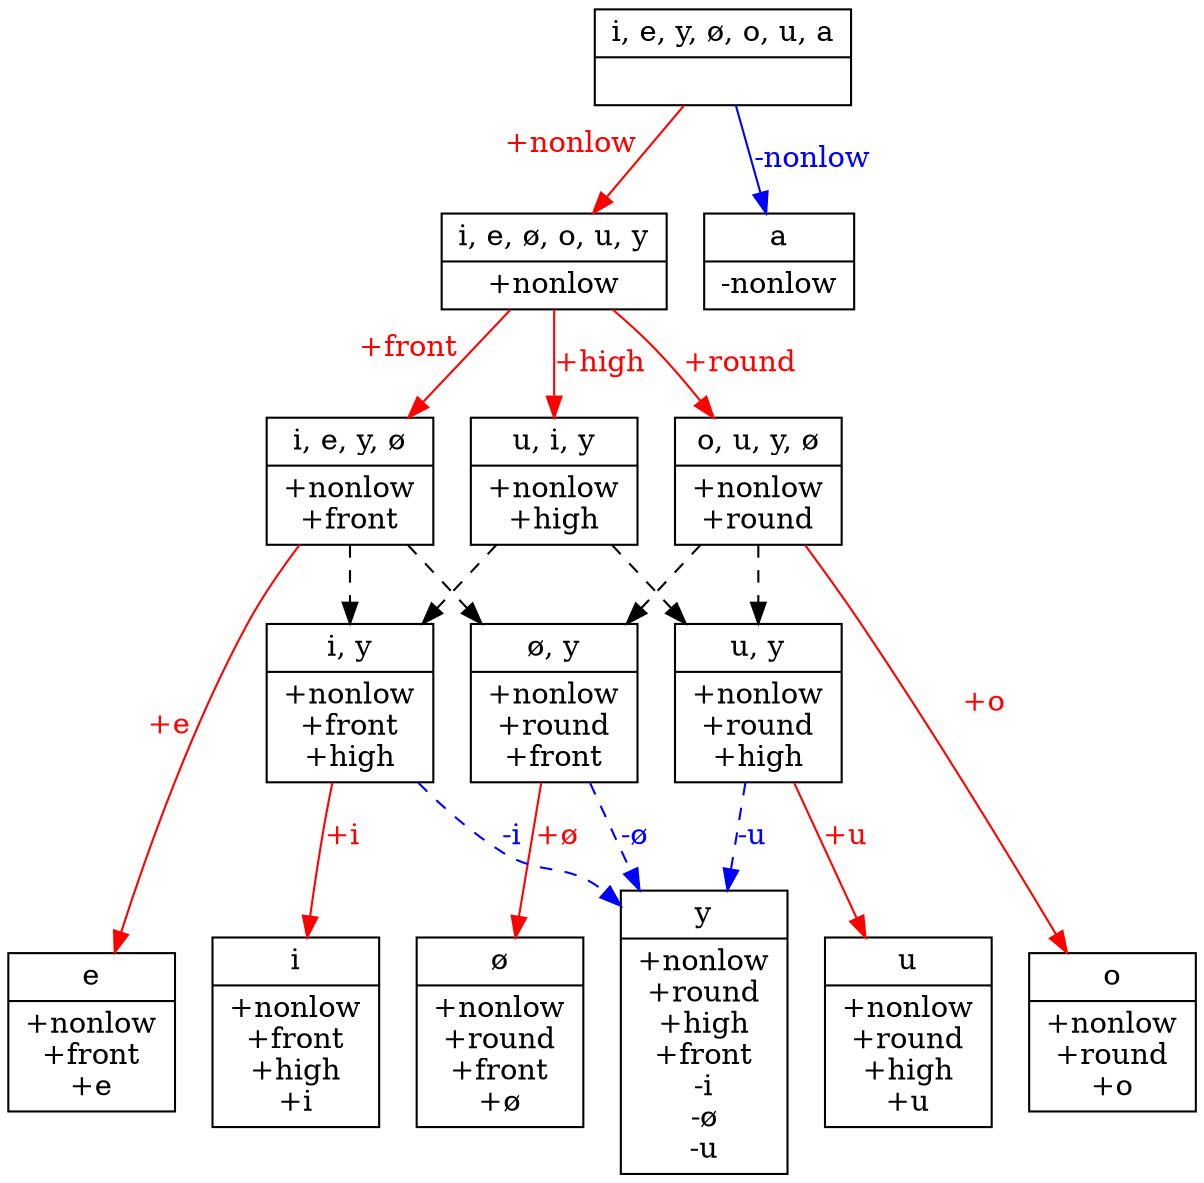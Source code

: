 // None
digraph {
	graph [ dpi = 300 ];
	0 [label="{<segs> i, e, y, ø, o, u, a |<feats>  }",shape=record]
	1 [label="{<segs> i, e, ø, o, u, y |<feats> +nonlow }",shape=record]
	2 [label="{<segs> i, e, y, ø |<feats> +nonlow\n+front }",shape=record]
	3 [label="{<segs> o, u, y, ø |<feats> +nonlow\n+round }",shape=record]
	4 [label="{<segs> u, i, y |<feats> +nonlow\n+high }",shape=record]
	5 [label="{<segs> i |<feats> +nonlow\n+front\n+high\n+i }",shape=record]
	6 [label="{<segs> y |<feats> +nonlow\n+round\n+high\n+front\n-i\n-ø\n-u }",shape=record]
	7 [label="{<segs> u |<feats> +nonlow\n+round\n+high\n+u }",shape=record]
	8 [label="{<segs> e |<feats> +nonlow\n+front\n+e }",shape=record]
	9 [label="{<segs> ø |<feats> +nonlow\n+round\n+front\n+ø }",shape=record]
	10 [label="{<segs> o |<feats> +nonlow\n+round\n+o }",shape=record]
	11 [label="{<segs> a |<feats> -nonlow }",shape=record]
	12 [label="{<segs> ø, y |<feats> +nonlow\n+round\n+front }",shape=record]
	13 [label="{<segs> i, y |<feats> +nonlow\n+front\n+high }",shape=record]
	14 [label="{<segs> u, y |<feats> +nonlow\n+round\n+high }",shape=record]

	0 -> 1 [xlabel="+nonlow",fontcolor=red,color=red]
	0 -> 11 [label="-nonlow",fontcolor=blue,color=blue]
	1 -> 2 [xlabel="+front",fontcolor=red,color=red]
	1 -> 3 [label="+round",fontcolor=red,color=red]
	1 -> 4 [label="+high",fontcolor=red,color=red]
	2 -> 8 [xlabel="+e",fontcolor=red,color=red]
	2 -> 12 [style=dashed]
	2 -> 13 [style=dashed]
	3 -> 10 [label="+o",fontcolor=red,color=red]
	3 -> 12 [style=dashed]
	3 -> 14 [style=dashed]
	4 -> 13 [style=dashed]
	4 -> 14 [style=dashed]
	12 -> 6 [style=dashed,label="-ø",fontcolor=blue,color=blue]
	12 -> 9 [label="+ø",fontcolor=red,color=red]
	13 -> 5 [label="+i",fontcolor=red,color=red]
	13 -> 6 [label="-i",style=dashed,fontcolor=blue,color=blue]
	14 -> 6 [style=dashed,label="-u",fontcolor=blue,color=blue]
	14 -> 7 [label="+u",fontcolor=red,color=red]
{rank=same; 5 6 7 8 9 10}
}